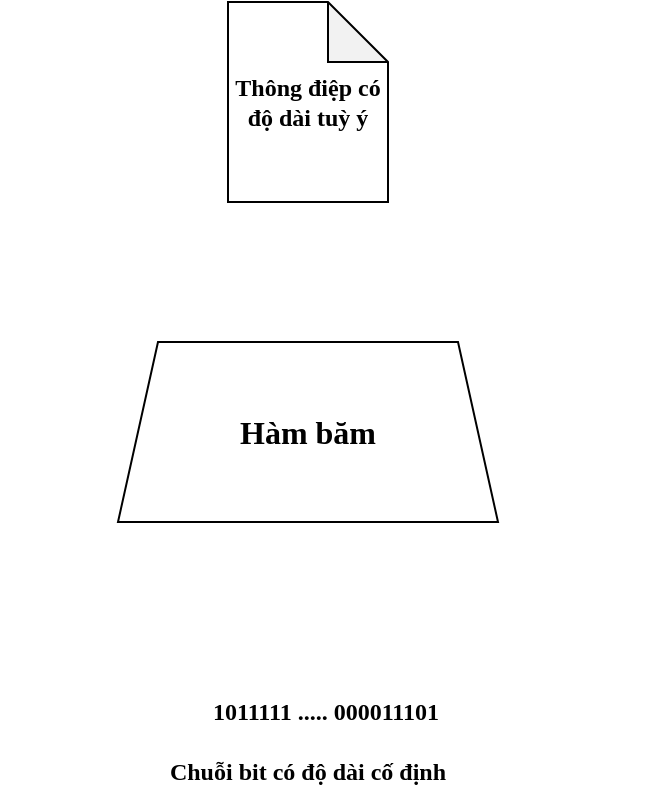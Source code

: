 <mxfile version="28.0.6">
  <diagram name="Page-1" id="AbUgg4t9xm5RcOP1aoXZ">
    <mxGraphModel dx="923" dy="652" grid="1" gridSize="10" guides="1" tooltips="1" connect="1" arrows="1" fold="1" page="1" pageScale="1" pageWidth="827" pageHeight="1169" math="0" shadow="0">
      <root>
        <mxCell id="0" />
        <mxCell id="1" parent="0" />
        <mxCell id="k7nX_q8Goyv_tYFvlVki-1" value="&lt;font face=&quot;Times New Roman&quot;&gt;&lt;b&gt;Thông điệp có độ dài tuỳ ý&lt;/b&gt;&lt;/font&gt;" style="shape=note;whiteSpace=wrap;html=1;backgroundOutline=1;darkOpacity=0.05;" vertex="1" parent="1">
          <mxGeometry x="374" y="140" width="80" height="100" as="geometry" />
        </mxCell>
        <mxCell id="k7nX_q8Goyv_tYFvlVki-4" value="&lt;font style=&quot;font-size: 16px;&quot; face=&quot;Times New Roman&quot;&gt;&lt;b style=&quot;&quot;&gt;Hàm băm&lt;/b&gt;&lt;/font&gt;" style="shape=trapezoid;perimeter=trapezoidPerimeter;whiteSpace=wrap;html=1;fixedSize=1;" vertex="1" parent="1">
          <mxGeometry x="319" y="310" width="190" height="90" as="geometry" />
        </mxCell>
        <mxCell id="k7nX_q8Goyv_tYFvlVki-5" value="&lt;font face=&quot;Times New Roman&quot;&gt;&lt;b&gt;1011111 ..... 000011101&lt;/b&gt;&lt;/font&gt;" style="text;html=1;align=center;verticalAlign=middle;whiteSpace=wrap;rounded=0;" vertex="1" parent="1">
          <mxGeometry x="260" y="480" width="326" height="30" as="geometry" />
        </mxCell>
        <mxCell id="k7nX_q8Goyv_tYFvlVki-6" value="&lt;font face=&quot;Times New Roman&quot;&gt;&lt;b&gt;Chuỗi bit có độ dài cố định&lt;/b&gt;&lt;/font&gt;" style="text;html=1;align=center;verticalAlign=middle;whiteSpace=wrap;rounded=0;" vertex="1" parent="1">
          <mxGeometry x="311" y="510" width="206" height="30" as="geometry" />
        </mxCell>
      </root>
    </mxGraphModel>
  </diagram>
</mxfile>
